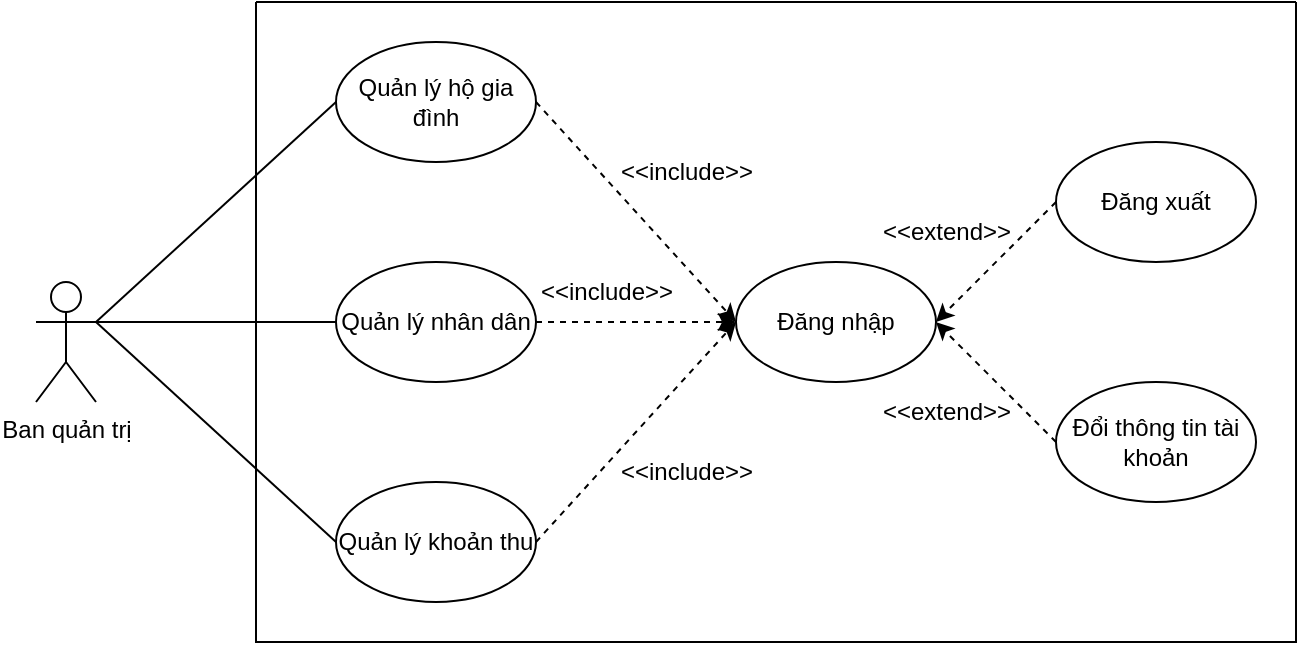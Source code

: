 <mxfile version="22.1.3" type="device" pages="4">
  <diagram id="TBMy6FWpFZS-7fX-PKBn" name="usecase tổng quan">
    <mxGraphModel dx="412" dy="217" grid="1" gridSize="10" guides="1" tooltips="1" connect="1" arrows="1" fold="1" page="1" pageScale="1" pageWidth="827" pageHeight="1169" math="0" shadow="0">
      <root>
        <mxCell id="0" />
        <mxCell id="1" parent="0" />
        <mxCell id="UnBhVVg6rsIXLWclmsBT-1" value="Ban quản trị" style="shape=umlActor;verticalLabelPosition=bottom;verticalAlign=top;html=1;outlineConnect=0;" parent="1" vertex="1">
          <mxGeometry x="370" y="660" width="30" height="60" as="geometry" />
        </mxCell>
        <mxCell id="UnBhVVg6rsIXLWclmsBT-7" value="Quản lý nhân dân" style="ellipse;whiteSpace=wrap;html=1;" parent="1" vertex="1">
          <mxGeometry x="520" y="650" width="100" height="60" as="geometry" />
        </mxCell>
        <mxCell id="UnBhVVg6rsIXLWclmsBT-8" value="Quản lý khoản thu" style="ellipse;whiteSpace=wrap;html=1;" parent="1" vertex="1">
          <mxGeometry x="520" y="760" width="100" height="60" as="geometry" />
        </mxCell>
        <mxCell id="UnBhVVg6rsIXLWclmsBT-9" value="Quản lý hộ gia đình" style="ellipse;whiteSpace=wrap;html=1;" parent="1" vertex="1">
          <mxGeometry x="520" y="540" width="100" height="60" as="geometry" />
        </mxCell>
        <mxCell id="UnBhVVg6rsIXLWclmsBT-10" value="" style="endArrow=none;html=1;rounded=0;entryX=0;entryY=0.5;entryDx=0;entryDy=0;exitX=1;exitY=0.333;exitDx=0;exitDy=0;exitPerimeter=0;" parent="1" source="UnBhVVg6rsIXLWclmsBT-1" target="UnBhVVg6rsIXLWclmsBT-8" edge="1">
          <mxGeometry width="50" height="50" relative="1" as="geometry">
            <mxPoint x="180" y="690" as="sourcePoint" />
            <mxPoint x="230" y="640" as="targetPoint" />
          </mxGeometry>
        </mxCell>
        <mxCell id="UnBhVVg6rsIXLWclmsBT-11" value="" style="endArrow=none;html=1;rounded=0;entryX=0;entryY=0.5;entryDx=0;entryDy=0;exitX=1;exitY=0.333;exitDx=0;exitDy=0;exitPerimeter=0;" parent="1" source="UnBhVVg6rsIXLWclmsBT-1" target="UnBhVVg6rsIXLWclmsBT-7" edge="1">
          <mxGeometry width="50" height="50" relative="1" as="geometry">
            <mxPoint x="110" y="530" as="sourcePoint" />
            <mxPoint x="560" y="710.0" as="targetPoint" />
          </mxGeometry>
        </mxCell>
        <mxCell id="UnBhVVg6rsIXLWclmsBT-12" value="" style="endArrow=none;html=1;rounded=0;entryX=0;entryY=0.5;entryDx=0;entryDy=0;exitX=1;exitY=0.333;exitDx=0;exitDy=0;exitPerimeter=0;" parent="1" source="UnBhVVg6rsIXLWclmsBT-1" target="UnBhVVg6rsIXLWclmsBT-9" edge="1">
          <mxGeometry width="50" height="50" relative="1" as="geometry">
            <mxPoint x="70" y="560" as="sourcePoint" />
            <mxPoint x="570" y="720.0" as="targetPoint" />
          </mxGeometry>
        </mxCell>
        <mxCell id="UnBhVVg6rsIXLWclmsBT-26" value="Đăng nhập" style="ellipse;whiteSpace=wrap;html=1;" parent="1" vertex="1">
          <mxGeometry x="720" y="650" width="100" height="60" as="geometry" />
        </mxCell>
        <mxCell id="UnBhVVg6rsIXLWclmsBT-31" value="" style="endArrow=classic;html=1;rounded=0;exitX=1;exitY=0.5;exitDx=0;exitDy=0;dashed=1;entryX=0;entryY=0.5;entryDx=0;entryDy=0;" parent="1" source="UnBhVVg6rsIXLWclmsBT-9" target="UnBhVVg6rsIXLWclmsBT-26" edge="1">
          <mxGeometry width="50" height="50" relative="1" as="geometry">
            <mxPoint x="650" y="390" as="sourcePoint" />
            <mxPoint x="880" y="550" as="targetPoint" />
          </mxGeometry>
        </mxCell>
        <mxCell id="UnBhVVg6rsIXLWclmsBT-32" value="" style="endArrow=classic;html=1;rounded=0;exitX=1;exitY=0.5;exitDx=0;exitDy=0;entryX=0;entryY=0.5;entryDx=0;entryDy=0;dashed=1;" parent="1" source="UnBhVVg6rsIXLWclmsBT-7" target="UnBhVVg6rsIXLWclmsBT-26" edge="1">
          <mxGeometry width="50" height="50" relative="1" as="geometry">
            <mxPoint x="660" y="400" as="sourcePoint" />
            <mxPoint x="920" y="590.0" as="targetPoint" />
          </mxGeometry>
        </mxCell>
        <mxCell id="UnBhVVg6rsIXLWclmsBT-33" value="" style="endArrow=classic;html=1;rounded=0;exitX=1;exitY=0.5;exitDx=0;exitDy=0;entryX=0;entryY=0.5;entryDx=0;entryDy=0;dashed=1;" parent="1" source="UnBhVVg6rsIXLWclmsBT-8" target="UnBhVVg6rsIXLWclmsBT-26" edge="1">
          <mxGeometry width="50" height="50" relative="1" as="geometry">
            <mxPoint x="670" y="410" as="sourcePoint" />
            <mxPoint x="930" y="600.0" as="targetPoint" />
          </mxGeometry>
        </mxCell>
        <mxCell id="UnBhVVg6rsIXLWclmsBT-36" value="&amp;lt;&amp;lt;include&amp;gt;&amp;gt;" style="text;html=1;align=center;verticalAlign=middle;resizable=0;points=[];autosize=1;strokeColor=none;fillColor=none;" parent="1" vertex="1">
          <mxGeometry x="650" y="590" width="90" height="30" as="geometry" />
        </mxCell>
        <mxCell id="UnBhVVg6rsIXLWclmsBT-37" value="&amp;lt;&amp;lt;include&amp;gt;&amp;gt;" style="text;html=1;align=center;verticalAlign=middle;resizable=0;points=[];autosize=1;strokeColor=none;fillColor=none;" parent="1" vertex="1">
          <mxGeometry x="610" y="650" width="90" height="30" as="geometry" />
        </mxCell>
        <mxCell id="UnBhVVg6rsIXLWclmsBT-38" value="&amp;lt;&amp;lt;include&amp;gt;&amp;gt;" style="text;html=1;align=center;verticalAlign=middle;resizable=0;points=[];autosize=1;strokeColor=none;fillColor=none;" parent="1" vertex="1">
          <mxGeometry x="650" y="740" width="90" height="30" as="geometry" />
        </mxCell>
        <mxCell id="UnBhVVg6rsIXLWclmsBT-39" value="&amp;lt;&amp;lt;extend&amp;gt;&amp;gt;" style="text;html=1;align=center;verticalAlign=middle;resizable=0;points=[];autosize=1;strokeColor=none;fillColor=none;" parent="1" vertex="1">
          <mxGeometry x="780" y="620" width="90" height="30" as="geometry" />
        </mxCell>
        <mxCell id="UnBhVVg6rsIXLWclmsBT-40" value="Đăng xuất" style="ellipse;whiteSpace=wrap;html=1;" parent="1" vertex="1">
          <mxGeometry x="880" y="590" width="100" height="60" as="geometry" />
        </mxCell>
        <mxCell id="UnBhVVg6rsIXLWclmsBT-41" value="Đổi thông tin tài khoản" style="ellipse;whiteSpace=wrap;html=1;" parent="1" vertex="1">
          <mxGeometry x="880" y="710" width="100" height="60" as="geometry" />
        </mxCell>
        <mxCell id="UnBhVVg6rsIXLWclmsBT-42" value="" style="endArrow=classic;html=1;rounded=0;exitX=0;exitY=0.5;exitDx=0;exitDy=0;entryX=1;entryY=0.5;entryDx=0;entryDy=0;dashed=1;" parent="1" source="UnBhVVg6rsIXLWclmsBT-40" target="UnBhVVg6rsIXLWclmsBT-26" edge="1">
          <mxGeometry width="50" height="50" relative="1" as="geometry">
            <mxPoint x="1050" y="760" as="sourcePoint" />
            <mxPoint x="1310.0" y="570.0" as="targetPoint" />
          </mxGeometry>
        </mxCell>
        <mxCell id="UnBhVVg6rsIXLWclmsBT-43" value="" style="endArrow=classic;html=1;rounded=0;exitX=0;exitY=0.5;exitDx=0;exitDy=0;entryX=1;entryY=0.5;entryDx=0;entryDy=0;dashed=1;" parent="1" source="UnBhVVg6rsIXLWclmsBT-41" target="UnBhVVg6rsIXLWclmsBT-26" edge="1">
          <mxGeometry width="50" height="50" relative="1" as="geometry">
            <mxPoint x="1090.0" y="510.0" as="sourcePoint" />
            <mxPoint x="990.0" y="560.0" as="targetPoint" />
          </mxGeometry>
        </mxCell>
        <mxCell id="UnBhVVg6rsIXLWclmsBT-44" value="&amp;lt;&amp;lt;extend&amp;gt;&amp;gt;" style="text;html=1;align=center;verticalAlign=middle;resizable=0;points=[];autosize=1;strokeColor=none;fillColor=none;" parent="1" vertex="1">
          <mxGeometry x="780" y="710" width="90" height="30" as="geometry" />
        </mxCell>
        <mxCell id="IO_GjYtIEGL_Ju8D6gGt-2" value="" style="swimlane;startSize=0;" parent="1" vertex="1">
          <mxGeometry x="480" y="520" width="520" height="320" as="geometry">
            <mxRectangle x="480" y="520" width="50" height="40" as="alternateBounds" />
          </mxGeometry>
        </mxCell>
      </root>
    </mxGraphModel>
  </diagram>
  <diagram id="l-TrtEWzk_qbKp-tRaOl" name="phân rã usecase quản lý hộ khẩu">
    <mxGraphModel dx="1050" dy="553" grid="1" gridSize="10" guides="1" tooltips="1" connect="1" arrows="1" fold="1" page="1" pageScale="1" pageWidth="827" pageHeight="1169" math="0" shadow="0">
      <root>
        <mxCell id="0" />
        <mxCell id="1" parent="0" />
        <mxCell id="eX_ztlmxAgUIsGWOcUpo-1" value="Ban quản trị" style="shape=umlActor;verticalLabelPosition=bottom;verticalAlign=top;html=1;outlineConnect=0;" parent="1" vertex="1">
          <mxGeometry x="170" y="540" width="30" height="60" as="geometry" />
        </mxCell>
        <mxCell id="eX_ztlmxAgUIsGWOcUpo-2" value="" style="rounded=0;whiteSpace=wrap;html=1;fontSize=16;overflow=visible;" parent="1" vertex="1">
          <mxGeometry x="240" y="200" width="840" height="720" as="geometry" />
        </mxCell>
        <mxCell id="eX_ztlmxAgUIsGWOcUpo-4" value="Thêm hộ khẩu" style="ellipse;whiteSpace=wrap;html=1;" parent="1" vertex="1">
          <mxGeometry x="434" y="400" width="96" height="50" as="geometry" />
        </mxCell>
        <mxCell id="eX_ztlmxAgUIsGWOcUpo-5" value="Sửa hộ khẩu" style="ellipse;whiteSpace=wrap;html=1;" parent="1" vertex="1">
          <mxGeometry x="880" y="210" width="96" height="50" as="geometry" />
        </mxCell>
        <mxCell id="eX_ztlmxAgUIsGWOcUpo-6" value="Xem danh sách hộ khẩu" style="ellipse;whiteSpace=wrap;html=1;" parent="1" vertex="1">
          <mxGeometry x="414" y="210" width="96" height="50" as="geometry" />
        </mxCell>
        <mxCell id="eX_ztlmxAgUIsGWOcUpo-7" value="Xóa hộ khẩu" style="ellipse;whiteSpace=wrap;html=1;" parent="1" vertex="1">
          <mxGeometry x="950" y="360" width="96" height="50" as="geometry" />
        </mxCell>
        <mxCell id="eX_ztlmxAgUIsGWOcUpo-8" value="Xem chi tiết hộ khẩu" style="ellipse;whiteSpace=wrap;html=1;" parent="1" vertex="1">
          <mxGeometry x="650" y="210" width="96" height="50" as="geometry" />
        </mxCell>
        <mxCell id="eX_ztlmxAgUIsGWOcUpo-9" value="" style="endArrow=classic;html=1;rounded=0;dashed=1;entryX=1;entryY=0.5;entryDx=0;entryDy=0;exitX=0;exitY=0.5;exitDx=0;exitDy=0;" parent="1" source="eX_ztlmxAgUIsGWOcUpo-8" target="eX_ztlmxAgUIsGWOcUpo-6" edge="1">
          <mxGeometry width="50" height="50" relative="1" as="geometry">
            <mxPoint x="650" y="235" as="sourcePoint" />
            <mxPoint x="590" y="390" as="targetPoint" />
          </mxGeometry>
        </mxCell>
        <mxCell id="eX_ztlmxAgUIsGWOcUpo-10" value="" style="endArrow=none;html=1;rounded=0;exitX=1;exitY=0.333;exitDx=0;exitDy=0;exitPerimeter=0;entryX=0;entryY=0.5;entryDx=0;entryDy=0;" parent="1" source="eX_ztlmxAgUIsGWOcUpo-1" target="eX_ztlmxAgUIsGWOcUpo-6" edge="1">
          <mxGeometry width="50" height="50" relative="1" as="geometry">
            <mxPoint x="330" y="360" as="sourcePoint" />
            <mxPoint x="380" y="310" as="targetPoint" />
          </mxGeometry>
        </mxCell>
        <mxCell id="eX_ztlmxAgUIsGWOcUpo-14" value="" style="endArrow=classic;html=1;rounded=0;dashed=1;entryX=1;entryY=0.5;entryDx=0;entryDy=0;exitX=0;exitY=0.5;exitDx=0;exitDy=0;" parent="1" source="eX_ztlmxAgUIsGWOcUpo-7" target="eX_ztlmxAgUIsGWOcUpo-8" edge="1">
          <mxGeometry width="50" height="50" relative="1" as="geometry">
            <mxPoint x="660" y="245" as="sourcePoint" />
            <mxPoint x="520" y="245" as="targetPoint" />
          </mxGeometry>
        </mxCell>
        <mxCell id="eX_ztlmxAgUIsGWOcUpo-15" value="" style="endArrow=classic;html=1;rounded=0;dashed=1;entryX=1;entryY=0.5;entryDx=0;entryDy=0;exitX=0;exitY=0.5;exitDx=0;exitDy=0;" parent="1" source="eX_ztlmxAgUIsGWOcUpo-5" target="eX_ztlmxAgUIsGWOcUpo-8" edge="1">
          <mxGeometry width="50" height="50" relative="1" as="geometry">
            <mxPoint x="890" y="305" as="sourcePoint" />
            <mxPoint x="756" y="245" as="targetPoint" />
          </mxGeometry>
        </mxCell>
        <mxCell id="eX_ztlmxAgUIsGWOcUpo-17" value="Tìm kiếm hộ khẩu" style="ellipse;whiteSpace=wrap;html=1;" parent="1" vertex="1">
          <mxGeometry x="650" y="320" width="96" height="50" as="geometry" />
        </mxCell>
        <mxCell id="eX_ztlmxAgUIsGWOcUpo-18" value="" style="endArrow=classic;html=1;rounded=0;dashed=1;entryX=1;entryY=0.5;entryDx=0;entryDy=0;exitX=0;exitY=0.5;exitDx=0;exitDy=0;" parent="1" source="eX_ztlmxAgUIsGWOcUpo-17" target="eX_ztlmxAgUIsGWOcUpo-6" edge="1">
          <mxGeometry width="50" height="50" relative="1" as="geometry">
            <mxPoint x="660" y="245" as="sourcePoint" />
            <mxPoint x="520" y="245" as="targetPoint" />
          </mxGeometry>
        </mxCell>
        <mxCell id="m7KaeLfOJukRQMaCc42w-1" value="" style="endArrow=classic;html=1;rounded=0;dashed=1;entryX=0.5;entryY=1;entryDx=0;entryDy=0;exitX=0.462;exitY=0.007;exitDx=0;exitDy=0;exitPerimeter=0;" parent="1" source="eX_ztlmxAgUIsGWOcUpo-4" target="eX_ztlmxAgUIsGWOcUpo-6" edge="1">
          <mxGeometry width="50" height="50" relative="1" as="geometry">
            <mxPoint x="660" y="355" as="sourcePoint" />
            <mxPoint x="520" y="245" as="targetPoint" />
          </mxGeometry>
        </mxCell>
        <mxCell id="m7KaeLfOJukRQMaCc42w-3" value="&amp;lt;&amp;lt;extend&amp;gt;&amp;gt;" style="text;html=1;strokeColor=none;fillColor=none;align=center;verticalAlign=middle;whiteSpace=wrap;rounded=0;" parent="1" vertex="1">
          <mxGeometry x="480" y="335" width="60" height="30" as="geometry" />
        </mxCell>
        <mxCell id="m7KaeLfOJukRQMaCc42w-4" value="&amp;lt;&amp;lt;extend&amp;gt;&amp;gt;" style="text;html=1;strokeColor=none;fillColor=none;align=center;verticalAlign=middle;whiteSpace=wrap;rounded=0;" parent="1" vertex="1">
          <mxGeometry x="520" y="280" width="60" height="30" as="geometry" />
        </mxCell>
        <mxCell id="m7KaeLfOJukRQMaCc42w-5" value="&amp;lt;&amp;lt;extend&amp;gt;&amp;gt;" style="text;html=1;strokeColor=none;fillColor=none;align=center;verticalAlign=middle;whiteSpace=wrap;rounded=0;" parent="1" vertex="1">
          <mxGeometry x="560" y="210" width="60" height="30" as="geometry" />
        </mxCell>
        <mxCell id="m7KaeLfOJukRQMaCc42w-6" value="&amp;lt;&amp;lt;extend&amp;gt;&amp;gt;" style="text;html=1;strokeColor=none;fillColor=none;align=center;verticalAlign=middle;whiteSpace=wrap;rounded=0;" parent="1" vertex="1">
          <mxGeometry x="790" y="210" width="60" height="30" as="geometry" />
        </mxCell>
        <mxCell id="m7KaeLfOJukRQMaCc42w-7" value="&amp;lt;&amp;lt;extend&amp;gt;&amp;gt;" style="text;html=1;strokeColor=none;fillColor=none;align=center;verticalAlign=middle;whiteSpace=wrap;rounded=0;" parent="1" vertex="1">
          <mxGeometry x="758" y="280" width="60" height="30" as="geometry" />
        </mxCell>
        <mxCell id="k-hdY1M_WntcEfpX0p0L-1" value="Thêm nhân khẩu" style="ellipse;whiteSpace=wrap;html=1;" parent="1" vertex="1">
          <mxGeometry x="662" y="510" width="96" height="50" as="geometry" />
        </mxCell>
        <mxCell id="k-hdY1M_WntcEfpX0p0L-2" value="Sửa nhân khẩu" style="ellipse;whiteSpace=wrap;html=1;" parent="1" vertex="1">
          <mxGeometry x="840" y="480" width="96" height="50" as="geometry" />
        </mxCell>
        <mxCell id="k-hdY1M_WntcEfpX0p0L-5" value="" style="endArrow=classic;html=1;rounded=0;dashed=1;entryX=1;entryY=0.5;entryDx=0;entryDy=0;exitX=0.013;exitY=0.66;exitDx=0;exitDy=0;exitPerimeter=0;" parent="1" source="k-hdY1M_WntcEfpX0p0L-2" target="eX_ztlmxAgUIsGWOcUpo-4" edge="1">
          <mxGeometry width="50" height="50" relative="1" as="geometry">
            <mxPoint x="472" y="420" as="sourcePoint" />
            <mxPoint x="472" y="270" as="targetPoint" />
          </mxGeometry>
        </mxCell>
        <mxCell id="k-hdY1M_WntcEfpX0p0L-6" value="&amp;lt;&amp;lt;extend&amp;gt;&amp;gt;" style="text;html=1;strokeColor=none;fillColor=none;align=center;verticalAlign=middle;whiteSpace=wrap;rounded=0;" parent="1" vertex="1">
          <mxGeometry x="668" y="440" width="60" height="30" as="geometry" />
        </mxCell>
        <mxCell id="k-hdY1M_WntcEfpX0p0L-7" value="&amp;lt;&amp;lt;extend&amp;gt;&amp;gt;" style="text;html=1;strokeColor=none;fillColor=none;align=center;verticalAlign=middle;whiteSpace=wrap;rounded=0;" parent="1" vertex="1">
          <mxGeometry x="767" y="380" width="60" height="30" as="geometry" />
        </mxCell>
        <mxCell id="k-hdY1M_WntcEfpX0p0L-8" value="" style="endArrow=classic;html=1;rounded=0;dashed=1;entryX=0.5;entryY=1;entryDx=0;entryDy=0;exitX=1;exitY=0;exitDx=0;exitDy=0;" parent="1" source="k-hdY1M_WntcEfpX0p0L-1" target="eX_ztlmxAgUIsGWOcUpo-5" edge="1">
          <mxGeometry width="50" height="50" relative="1" as="geometry">
            <mxPoint x="472" y="420" as="sourcePoint" />
            <mxPoint x="472" y="270" as="targetPoint" />
          </mxGeometry>
        </mxCell>
        <mxCell id="k-hdY1M_WntcEfpX0p0L-9" value="" style="endArrow=classic;html=1;rounded=0;dashed=1;entryX=0.5;entryY=1;entryDx=0;entryDy=0;exitX=0.5;exitY=0;exitDx=0;exitDy=0;" parent="1" source="k-hdY1M_WntcEfpX0p0L-2" target="eX_ztlmxAgUIsGWOcUpo-5" edge="1">
          <mxGeometry width="50" height="50" relative="1" as="geometry">
            <mxPoint x="753.941" y="527.322" as="sourcePoint" />
            <mxPoint x="928.784" y="270.2" as="targetPoint" />
          </mxGeometry>
        </mxCell>
        <mxCell id="k-hdY1M_WntcEfpX0p0L-10" value="&amp;lt;&amp;lt;extend&amp;gt;&amp;gt;" style="text;html=1;strokeColor=none;fillColor=none;align=center;verticalAlign=middle;whiteSpace=wrap;rounded=0;" parent="1" vertex="1">
          <mxGeometry x="910" y="400" width="60" height="30" as="geometry" />
        </mxCell>
        <mxCell id="PMxEDKSB-EtnNEn5RbwR-1" value="" style="endArrow=classic;html=1;rounded=0;dashed=1;entryX=1;entryY=0.5;entryDx=0;entryDy=0;exitX=0;exitY=0.5;exitDx=0;exitDy=0;" parent="1" source="k-hdY1M_WntcEfpX0p0L-1" target="eX_ztlmxAgUIsGWOcUpo-4" edge="1">
          <mxGeometry width="50" height="50" relative="1" as="geometry">
            <mxPoint x="851.248" y="523" as="sourcePoint" />
            <mxPoint x="520" y="445" as="targetPoint" />
          </mxGeometry>
        </mxCell>
        <mxCell id="PMxEDKSB-EtnNEn5RbwR-2" value="&amp;lt;&amp;lt;extend&amp;gt;&amp;gt;" style="text;html=1;strokeColor=none;fillColor=none;align=center;verticalAlign=middle;whiteSpace=wrap;rounded=0;" parent="1" vertex="1">
          <mxGeometry x="540" y="480" width="60" height="30" as="geometry" />
        </mxCell>
        <mxCell id="4aX5p_1dArl5UWP8oQ-z-1" value="Xem chi tiết khoản thu theo hộ&amp;nbsp;" style="ellipse;whiteSpace=wrap;html=1;" parent="1" vertex="1">
          <mxGeometry x="270" y="535" width="180" height="50" as="geometry" />
        </mxCell>
        <mxCell id="4aX5p_1dArl5UWP8oQ-z-2" value="" style="endArrow=classic;html=1;rounded=0;dashed=1;exitX=0.537;exitY=0.009;exitDx=0;exitDy=0;exitPerimeter=0;entryX=0.415;entryY=0.992;entryDx=0;entryDy=0;entryPerimeter=0;" parent="1" source="4aX5p_1dArl5UWP8oQ-z-1" target="eX_ztlmxAgUIsGWOcUpo-6" edge="1">
          <mxGeometry width="50" height="50" relative="1" as="geometry">
            <mxPoint x="358.64" y="550.0" as="sourcePoint" />
            <mxPoint x="453.899" y="260.391" as="targetPoint" />
            <Array as="points" />
          </mxGeometry>
        </mxCell>
        <mxCell id="4aX5p_1dArl5UWP8oQ-z-3" value="&amp;lt;&amp;lt;extend&amp;gt;&amp;gt;" style="text;html=1;strokeColor=none;fillColor=none;align=center;verticalAlign=middle;whiteSpace=wrap;rounded=0;" parent="1" vertex="1">
          <mxGeometry x="350" y="360" width="60" height="30" as="geometry" />
        </mxCell>
        <mxCell id="fLfwEumDti7uSp6Ja75v-1" value="" style="endArrow=classic;html=1;rounded=0;dashed=1;entryX=1;entryY=0.5;entryDx=0;entryDy=0;exitX=0;exitY=0.5;exitDx=0;exitDy=0;" parent="1" source="fLfwEumDti7uSp6Ja75v-3" target="4aX5p_1dArl5UWP8oQ-z-1" edge="1">
          <mxGeometry width="50" height="50" relative="1" as="geometry">
            <mxPoint x="538" y="680" as="sourcePoint" />
            <mxPoint x="521" y="540" as="targetPoint" />
          </mxGeometry>
        </mxCell>
        <mxCell id="fLfwEumDti7uSp6Ja75v-2" value="&amp;lt;&amp;lt;extend&amp;gt;&amp;gt;" style="text;html=1;strokeColor=none;fillColor=none;align=center;verticalAlign=middle;whiteSpace=wrap;rounded=0;" parent="1" vertex="1">
          <mxGeometry x="460" y="535" width="60" height="30" as="geometry" />
        </mxCell>
        <mxCell id="fLfwEumDti7uSp6Ja75v-3" value="Thanh toán" style="ellipse;whiteSpace=wrap;html=1;" parent="1" vertex="1">
          <mxGeometry x="530" y="535" width="68" height="50" as="geometry" />
        </mxCell>
        <mxCell id="AV1SaOAENrWlhHiSfHbH-2" value="" style="endArrow=none;html=1;rounded=0;exitX=1;exitY=0.333;exitDx=0;exitDy=0;exitPerimeter=0;entryX=0;entryY=0.5;entryDx=0;entryDy=0;" parent="1" source="eX_ztlmxAgUIsGWOcUpo-1" target="eX_ztlmxAgUIsGWOcUpo-4" edge="1">
          <mxGeometry width="50" height="50" relative="1" as="geometry">
            <mxPoint x="120" y="380" as="sourcePoint" />
            <mxPoint x="694" y="255" as="targetPoint" />
          </mxGeometry>
        </mxCell>
        <mxCell id="MBdbBOVu_Zj1qufvZWvU-147" value="Thêm căn hộ&amp;nbsp;" style="ellipse;whiteSpace=wrap;html=1;" parent="1" vertex="1">
          <mxGeometry x="434" y="840" width="96" height="50" as="geometry" />
        </mxCell>
        <mxCell id="MBdbBOVu_Zj1qufvZWvU-148" value="Sửa căn hộ" style="ellipse;whiteSpace=wrap;html=1;" parent="1" vertex="1">
          <mxGeometry x="920" y="650" width="96" height="50" as="geometry" />
        </mxCell>
        <mxCell id="MBdbBOVu_Zj1qufvZWvU-149" value="Xem danh sách căn hộ" style="ellipse;whiteSpace=wrap;html=1;" parent="1" vertex="1">
          <mxGeometry x="414" y="650" width="96" height="50" as="geometry" />
        </mxCell>
        <mxCell id="MBdbBOVu_Zj1qufvZWvU-150" value="Xóa căn hộ" style="ellipse;whiteSpace=wrap;html=1;" parent="1" vertex="1">
          <mxGeometry x="950" y="800" width="96" height="50" as="geometry" />
        </mxCell>
        <mxCell id="MBdbBOVu_Zj1qufvZWvU-151" value="Xem chi tiết căn hộ" style="ellipse;whiteSpace=wrap;html=1;" parent="1" vertex="1">
          <mxGeometry x="650" y="650" width="96" height="50" as="geometry" />
        </mxCell>
        <mxCell id="MBdbBOVu_Zj1qufvZWvU-152" value="" style="endArrow=classic;html=1;rounded=0;dashed=1;entryX=1;entryY=0.5;entryDx=0;entryDy=0;exitX=0;exitY=0.5;exitDx=0;exitDy=0;" parent="1" source="MBdbBOVu_Zj1qufvZWvU-151" target="MBdbBOVu_Zj1qufvZWvU-149" edge="1">
          <mxGeometry width="50" height="50" relative="1" as="geometry">
            <mxPoint x="890" y="735" as="sourcePoint" />
            <mxPoint x="830" y="890" as="targetPoint" />
          </mxGeometry>
        </mxCell>
        <mxCell id="MBdbBOVu_Zj1qufvZWvU-153" value="" style="endArrow=none;html=1;rounded=0;exitX=1;exitY=0.333;exitDx=0;exitDy=0;exitPerimeter=0;entryX=0;entryY=0.5;entryDx=0;entryDy=0;" parent="1" source="eX_ztlmxAgUIsGWOcUpo-1" target="MBdbBOVu_Zj1qufvZWvU-149" edge="1">
          <mxGeometry width="50" height="50" relative="1" as="geometry">
            <mxPoint x="150" y="810.0" as="sourcePoint" />
            <mxPoint x="620" y="810" as="targetPoint" />
          </mxGeometry>
        </mxCell>
        <mxCell id="MBdbBOVu_Zj1qufvZWvU-154" value="" style="endArrow=classic;html=1;rounded=0;dashed=1;entryX=1;entryY=0.5;entryDx=0;entryDy=0;exitX=0;exitY=0.5;exitDx=0;exitDy=0;" parent="1" source="MBdbBOVu_Zj1qufvZWvU-150" target="MBdbBOVu_Zj1qufvZWvU-151" edge="1">
          <mxGeometry width="50" height="50" relative="1" as="geometry">
            <mxPoint x="900" y="745" as="sourcePoint" />
            <mxPoint x="760" y="745" as="targetPoint" />
          </mxGeometry>
        </mxCell>
        <mxCell id="MBdbBOVu_Zj1qufvZWvU-155" value="" style="endArrow=classic;html=1;rounded=0;dashed=1;entryX=1;entryY=0.5;entryDx=0;entryDy=0;exitX=0;exitY=0.5;exitDx=0;exitDy=0;" parent="1" source="MBdbBOVu_Zj1qufvZWvU-148" target="MBdbBOVu_Zj1qufvZWvU-151" edge="1">
          <mxGeometry width="50" height="50" relative="1" as="geometry">
            <mxPoint x="1130" y="805" as="sourcePoint" />
            <mxPoint x="996" y="745" as="targetPoint" />
          </mxGeometry>
        </mxCell>
        <mxCell id="MBdbBOVu_Zj1qufvZWvU-156" value="Tìm kiếm căn hộ&amp;nbsp;" style="ellipse;whiteSpace=wrap;html=1;" parent="1" vertex="1">
          <mxGeometry x="650" y="760" width="96" height="50" as="geometry" />
        </mxCell>
        <mxCell id="MBdbBOVu_Zj1qufvZWvU-157" value="" style="endArrow=classic;html=1;rounded=0;dashed=1;entryX=1;entryY=0.5;entryDx=0;entryDy=0;exitX=0;exitY=0.5;exitDx=0;exitDy=0;" parent="1" source="MBdbBOVu_Zj1qufvZWvU-156" target="MBdbBOVu_Zj1qufvZWvU-149" edge="1">
          <mxGeometry width="50" height="50" relative="1" as="geometry">
            <mxPoint x="900" y="745" as="sourcePoint" />
            <mxPoint x="760" y="745" as="targetPoint" />
          </mxGeometry>
        </mxCell>
        <mxCell id="MBdbBOVu_Zj1qufvZWvU-158" value="" style="endArrow=classic;html=1;rounded=0;dashed=1;entryX=0.5;entryY=1;entryDx=0;entryDy=0;exitX=0.462;exitY=0.007;exitDx=0;exitDy=0;exitPerimeter=0;" parent="1" source="MBdbBOVu_Zj1qufvZWvU-147" target="MBdbBOVu_Zj1qufvZWvU-149" edge="1">
          <mxGeometry width="50" height="50" relative="1" as="geometry">
            <mxPoint x="900" y="855" as="sourcePoint" />
            <mxPoint x="760" y="745" as="targetPoint" />
          </mxGeometry>
        </mxCell>
        <mxCell id="MBdbBOVu_Zj1qufvZWvU-159" value="&amp;lt;&amp;lt;extend&amp;gt;&amp;gt;" style="text;html=1;strokeColor=none;fillColor=none;align=center;verticalAlign=middle;whiteSpace=wrap;rounded=0;" parent="1" vertex="1">
          <mxGeometry x="480" y="770" width="60" height="30" as="geometry" />
        </mxCell>
        <mxCell id="MBdbBOVu_Zj1qufvZWvU-160" value="&amp;lt;&amp;lt;extend&amp;gt;&amp;gt;" style="text;html=1;strokeColor=none;fillColor=none;align=center;verticalAlign=middle;whiteSpace=wrap;rounded=0;" parent="1" vertex="1">
          <mxGeometry x="520" y="720" width="60" height="30" as="geometry" />
        </mxCell>
        <mxCell id="MBdbBOVu_Zj1qufvZWvU-161" value="&amp;lt;&amp;lt;extend&amp;gt;&amp;gt;" style="text;html=1;strokeColor=none;fillColor=none;align=center;verticalAlign=middle;whiteSpace=wrap;rounded=0;" parent="1" vertex="1">
          <mxGeometry x="560" y="640" width="60" height="30" as="geometry" />
        </mxCell>
        <mxCell id="MBdbBOVu_Zj1qufvZWvU-162" value="&amp;lt;&amp;lt;extend&amp;gt;&amp;gt;" style="text;html=1;strokeColor=none;fillColor=none;align=center;verticalAlign=middle;whiteSpace=wrap;rounded=0;" parent="1" vertex="1">
          <mxGeometry x="790" y="640" width="60" height="30" as="geometry" />
        </mxCell>
        <mxCell id="MBdbBOVu_Zj1qufvZWvU-163" value="&amp;lt;&amp;lt;extend&amp;gt;&amp;gt;" style="text;html=1;strokeColor=none;fillColor=none;align=center;verticalAlign=middle;whiteSpace=wrap;rounded=0;" parent="1" vertex="1">
          <mxGeometry x="758" y="720" width="60" height="30" as="geometry" />
        </mxCell>
        <mxCell id="MBdbBOVu_Zj1qufvZWvU-180" value="" style="endArrow=none;html=1;rounded=0;exitX=1;exitY=0.333;exitDx=0;exitDy=0;exitPerimeter=0;entryX=0;entryY=0.5;entryDx=0;entryDy=0;" parent="1" source="eX_ztlmxAgUIsGWOcUpo-1" target="MBdbBOVu_Zj1qufvZWvU-147" edge="1">
          <mxGeometry width="50" height="50" relative="1" as="geometry">
            <mxPoint x="150" y="810.0" as="sourcePoint" />
            <mxPoint x="934" y="755" as="targetPoint" />
          </mxGeometry>
        </mxCell>
      </root>
    </mxGraphModel>
  </diagram>
  <diagram name="phân rã usecase quản lý nhân khẩu" id="PzyzCuoT7zNrPR66oWUX">
    <mxGraphModel dx="1167" dy="614" grid="1" gridSize="10" guides="1" tooltips="1" connect="1" arrows="1" fold="1" page="1" pageScale="1" pageWidth="827" pageHeight="1169" math="0" shadow="0">
      <root>
        <mxCell id="cLawBpY8O5ZLaSVPnwLt-0" />
        <mxCell id="cLawBpY8O5ZLaSVPnwLt-1" parent="cLawBpY8O5ZLaSVPnwLt-0" />
        <mxCell id="cLawBpY8O5ZLaSVPnwLt-2" value="Ban quản trị" style="shape=umlActor;verticalLabelPosition=bottom;verticalAlign=top;html=1;outlineConnect=0;" parent="cLawBpY8O5ZLaSVPnwLt-1" vertex="1">
          <mxGeometry x="250" y="500" width="30" height="60" as="geometry" />
        </mxCell>
        <mxCell id="cLawBpY8O5ZLaSVPnwLt-3" value="" style="rounded=0;whiteSpace=wrap;html=1;fontSize=16;" parent="cLawBpY8O5ZLaSVPnwLt-1" vertex="1">
          <mxGeometry x="360" y="200" width="640" height="640" as="geometry" />
        </mxCell>
        <mxCell id="cLawBpY8O5ZLaSVPnwLt-5" value="Thêm nhân khẩu" style="ellipse;whiteSpace=wrap;html=1;" parent="cLawBpY8O5ZLaSVPnwLt-1" vertex="1">
          <mxGeometry x="414" y="320" width="96" height="50" as="geometry" />
        </mxCell>
        <mxCell id="cLawBpY8O5ZLaSVPnwLt-6" value="Sửa nhân khẩu" style="ellipse;whiteSpace=wrap;html=1;" parent="cLawBpY8O5ZLaSVPnwLt-1" vertex="1">
          <mxGeometry x="880" y="210" width="96" height="50" as="geometry" />
        </mxCell>
        <mxCell id="cLawBpY8O5ZLaSVPnwLt-7" value="Xem danh sách &lt;br&gt;nhân khẩu" style="ellipse;whiteSpace=wrap;html=1;" parent="cLawBpY8O5ZLaSVPnwLt-1" vertex="1">
          <mxGeometry x="414" y="210" width="96" height="50" as="geometry" />
        </mxCell>
        <mxCell id="cLawBpY8O5ZLaSVPnwLt-8" value="Xóa nhân khẩu" style="ellipse;whiteSpace=wrap;html=1;" parent="cLawBpY8O5ZLaSVPnwLt-1" vertex="1">
          <mxGeometry x="880" y="320" width="96" height="50" as="geometry" />
        </mxCell>
        <mxCell id="cLawBpY8O5ZLaSVPnwLt-9" value="Xem chi tiết &lt;br&gt;nhân khẩu" style="ellipse;whiteSpace=wrap;html=1;" parent="cLawBpY8O5ZLaSVPnwLt-1" vertex="1">
          <mxGeometry x="650" y="210" width="96" height="50" as="geometry" />
        </mxCell>
        <mxCell id="cLawBpY8O5ZLaSVPnwLt-10" value="" style="endArrow=classic;html=1;rounded=0;dashed=1;entryX=1;entryY=0.5;entryDx=0;entryDy=0;exitX=0;exitY=0.5;exitDx=0;exitDy=0;" parent="cLawBpY8O5ZLaSVPnwLt-1" source="cLawBpY8O5ZLaSVPnwLt-9" target="cLawBpY8O5ZLaSVPnwLt-7" edge="1">
          <mxGeometry width="50" height="50" relative="1" as="geometry">
            <mxPoint x="540" y="440" as="sourcePoint" />
            <mxPoint x="590" y="390" as="targetPoint" />
          </mxGeometry>
        </mxCell>
        <mxCell id="cLawBpY8O5ZLaSVPnwLt-11" value="" style="endArrow=none;html=1;rounded=0;exitX=1;exitY=0.333;exitDx=0;exitDy=0;exitPerimeter=0;entryX=0;entryY=0.5;entryDx=0;entryDy=0;" parent="cLawBpY8O5ZLaSVPnwLt-1" source="cLawBpY8O5ZLaSVPnwLt-2" target="cLawBpY8O5ZLaSVPnwLt-7" edge="1">
          <mxGeometry width="50" height="50" relative="1" as="geometry">
            <mxPoint x="330" y="360" as="sourcePoint" />
            <mxPoint x="380" y="310" as="targetPoint" />
          </mxGeometry>
        </mxCell>
        <mxCell id="cLawBpY8O5ZLaSVPnwLt-12" value="" style="endArrow=none;html=1;rounded=0;exitX=1;exitY=0.333;exitDx=0;exitDy=0;exitPerimeter=0;entryX=0;entryY=0.5;entryDx=0;entryDy=0;" parent="cLawBpY8O5ZLaSVPnwLt-1" source="cLawBpY8O5ZLaSVPnwLt-2" target="cLawBpY8O5ZLaSVPnwLt-5" edge="1">
          <mxGeometry width="50" height="50" relative="1" as="geometry">
            <mxPoint x="170" y="350" as="sourcePoint" />
            <mxPoint x="424" y="245" as="targetPoint" />
          </mxGeometry>
        </mxCell>
        <mxCell id="cLawBpY8O5ZLaSVPnwLt-13" value="" style="endArrow=classic;html=1;rounded=0;dashed=1;entryX=1;entryY=0.5;entryDx=0;entryDy=0;exitX=0;exitY=0.5;exitDx=0;exitDy=0;" parent="cLawBpY8O5ZLaSVPnwLt-1" source="cLawBpY8O5ZLaSVPnwLt-8" target="cLawBpY8O5ZLaSVPnwLt-9" edge="1">
          <mxGeometry width="50" height="50" relative="1" as="geometry">
            <mxPoint x="660" y="245" as="sourcePoint" />
            <mxPoint x="520" y="245" as="targetPoint" />
          </mxGeometry>
        </mxCell>
        <mxCell id="cLawBpY8O5ZLaSVPnwLt-14" value="" style="endArrow=classic;html=1;rounded=0;dashed=1;entryX=1;entryY=0.5;entryDx=0;entryDy=0;exitX=0;exitY=0.5;exitDx=0;exitDy=0;" parent="cLawBpY8O5ZLaSVPnwLt-1" source="cLawBpY8O5ZLaSVPnwLt-6" target="cLawBpY8O5ZLaSVPnwLt-9" edge="1">
          <mxGeometry width="50" height="50" relative="1" as="geometry">
            <mxPoint x="890" y="305" as="sourcePoint" />
            <mxPoint x="756" y="245" as="targetPoint" />
          </mxGeometry>
        </mxCell>
        <mxCell id="cLawBpY8O5ZLaSVPnwLt-15" value="Tìm kiếm &lt;br&gt;nhân khẩu" style="ellipse;whiteSpace=wrap;html=1;" parent="cLawBpY8O5ZLaSVPnwLt-1" vertex="1">
          <mxGeometry x="650" y="320" width="96" height="50" as="geometry" />
        </mxCell>
        <mxCell id="cLawBpY8O5ZLaSVPnwLt-16" value="" style="endArrow=classic;html=1;rounded=0;dashed=1;entryX=1;entryY=0.5;entryDx=0;entryDy=0;exitX=0;exitY=0.5;exitDx=0;exitDy=0;" parent="cLawBpY8O5ZLaSVPnwLt-1" source="cLawBpY8O5ZLaSVPnwLt-15" target="cLawBpY8O5ZLaSVPnwLt-7" edge="1">
          <mxGeometry width="50" height="50" relative="1" as="geometry">
            <mxPoint x="660" y="245" as="sourcePoint" />
            <mxPoint x="520" y="245" as="targetPoint" />
          </mxGeometry>
        </mxCell>
        <mxCell id="K7lzHu0ssfmLDoJE_X8o-0" value="&amp;lt;&amp;lt;extend&amp;gt;&amp;gt;" style="text;html=1;strokeColor=none;fillColor=none;align=center;verticalAlign=middle;whiteSpace=wrap;rounded=0;" parent="cLawBpY8O5ZLaSVPnwLt-1" vertex="1">
          <mxGeometry x="520" y="280" width="60" height="30" as="geometry" />
        </mxCell>
        <mxCell id="K7lzHu0ssfmLDoJE_X8o-1" value="&amp;lt;&amp;lt;extend&amp;gt;&amp;gt;" style="text;html=1;strokeColor=none;fillColor=none;align=center;verticalAlign=middle;whiteSpace=wrap;rounded=0;" parent="cLawBpY8O5ZLaSVPnwLt-1" vertex="1">
          <mxGeometry x="560" y="210" width="60" height="30" as="geometry" />
        </mxCell>
        <mxCell id="K7lzHu0ssfmLDoJE_X8o-2" value="&amp;lt;&amp;lt;extend&amp;gt;&amp;gt;" style="text;html=1;strokeColor=none;fillColor=none;align=center;verticalAlign=middle;whiteSpace=wrap;rounded=0;" parent="cLawBpY8O5ZLaSVPnwLt-1" vertex="1">
          <mxGeometry x="750" y="280" width="60" height="30" as="geometry" />
        </mxCell>
        <mxCell id="K7lzHu0ssfmLDoJE_X8o-3" value="&amp;lt;&amp;lt;extend&amp;gt;&amp;gt;" style="text;html=1;strokeColor=none;fillColor=none;align=center;verticalAlign=middle;whiteSpace=wrap;rounded=0;" parent="cLawBpY8O5ZLaSVPnwLt-1" vertex="1">
          <mxGeometry x="800" y="210" width="60" height="30" as="geometry" />
        </mxCell>
        <mxCell id="GjE28tjasr-u46TOkHDl-1" value="" style="endArrow=classic;html=1;rounded=0;dashed=1;entryX=0.5;entryY=1;entryDx=0;entryDy=0;exitX=0.5;exitY=0;exitDx=0;exitDy=0;" parent="cLawBpY8O5ZLaSVPnwLt-1" source="cLawBpY8O5ZLaSVPnwLt-5" target="cLawBpY8O5ZLaSVPnwLt-7" edge="1">
          <mxGeometry width="50" height="50" relative="1" as="geometry">
            <mxPoint x="660" y="355" as="sourcePoint" />
            <mxPoint x="520" y="245" as="targetPoint" />
          </mxGeometry>
        </mxCell>
        <mxCell id="GjE28tjasr-u46TOkHDl-2" value="&amp;lt;&amp;lt;extend&amp;gt;&amp;gt;" style="text;html=1;strokeColor=none;fillColor=none;align=center;verticalAlign=middle;whiteSpace=wrap;rounded=0;" parent="cLawBpY8O5ZLaSVPnwLt-1" vertex="1">
          <mxGeometry x="400" y="280" width="60" height="30" as="geometry" />
        </mxCell>
        <mxCell id="Rykpo4sGHZJPeZ5X7reN-0" value="Xem danh sách tạm trú" style="ellipse;whiteSpace=wrap;html=1;" parent="cLawBpY8O5ZLaSVPnwLt-1" vertex="1">
          <mxGeometry x="414" y="430" width="96" height="50" as="geometry" />
        </mxCell>
        <mxCell id="sfdl_lxBn4ivEIlTsPsK-0" value="Thêm tạm trú" style="ellipse;whiteSpace=wrap;html=1;" parent="cLawBpY8O5ZLaSVPnwLt-1" vertex="1">
          <mxGeometry x="414" y="540" width="96" height="50" as="geometry" />
        </mxCell>
        <mxCell id="keQqIBuRB32vQDGlKUQN-0" value="&amp;lt;&amp;lt;extend&amp;gt;&amp;gt;" style="text;html=1;strokeColor=none;fillColor=none;align=center;verticalAlign=middle;whiteSpace=wrap;rounded=0;" parent="cLawBpY8O5ZLaSVPnwLt-1" vertex="1">
          <mxGeometry x="400" y="500" width="60" height="30" as="geometry" />
        </mxCell>
        <mxCell id="zE5pJ3MFhWjS8dZ9LWxv-0" value="Xem chi tiết &lt;br&gt;tạm trú" style="ellipse;whiteSpace=wrap;html=1;" parent="cLawBpY8O5ZLaSVPnwLt-1" vertex="1">
          <mxGeometry x="650" y="430" width="96" height="50" as="geometry" />
        </mxCell>
        <mxCell id="T1hEB5IgMbwGvG_iqUHe-0" value="Tìm kiếm &lt;br&gt;tạm trú" style="ellipse;whiteSpace=wrap;html=1;" parent="cLawBpY8O5ZLaSVPnwLt-1" vertex="1">
          <mxGeometry x="650" y="540" width="96" height="50" as="geometry" />
        </mxCell>
        <mxCell id="T1hEB5IgMbwGvG_iqUHe-1" value="" style="endArrow=classic;html=1;rounded=0;dashed=1;entryX=0.5;entryY=1;entryDx=0;entryDy=0;exitX=0.5;exitY=0;exitDx=0;exitDy=0;" parent="cLawBpY8O5ZLaSVPnwLt-1" source="sfdl_lxBn4ivEIlTsPsK-0" target="Rykpo4sGHZJPeZ5X7reN-0" edge="1">
          <mxGeometry width="50" height="50" relative="1" as="geometry">
            <mxPoint x="462" y="540" as="sourcePoint" />
            <mxPoint x="461.5" y="480" as="targetPoint" />
          </mxGeometry>
        </mxCell>
        <mxCell id="T1hEB5IgMbwGvG_iqUHe-2" value="" style="endArrow=classic;html=1;rounded=0;dashed=1;entryX=1;entryY=0.5;entryDx=0;entryDy=0;exitX=0;exitY=0.5;exitDx=0;exitDy=0;" parent="cLawBpY8O5ZLaSVPnwLt-1" source="T1hEB5IgMbwGvG_iqUHe-0" target="Rykpo4sGHZJPeZ5X7reN-0" edge="1">
          <mxGeometry width="50" height="50" relative="1" as="geometry">
            <mxPoint x="650" y="560" as="sourcePoint" />
            <mxPoint x="510" y="450" as="targetPoint" />
          </mxGeometry>
        </mxCell>
        <mxCell id="T1hEB5IgMbwGvG_iqUHe-3" value="" style="endArrow=classic;html=1;rounded=0;dashed=1;exitX=0;exitY=0.5;exitDx=0;exitDy=0;entryX=1;entryY=0.5;entryDx=0;entryDy=0;" parent="cLawBpY8O5ZLaSVPnwLt-1" source="zE5pJ3MFhWjS8dZ9LWxv-0" target="Rykpo4sGHZJPeZ5X7reN-0" edge="1">
          <mxGeometry width="50" height="50" relative="1" as="geometry">
            <mxPoint x="650.0" y="454.95" as="sourcePoint" />
            <mxPoint x="510.0" y="454.95" as="targetPoint" />
          </mxGeometry>
        </mxCell>
        <mxCell id="Y0QuVFi1uU8frkVkGNsd-0" value="Sửa tạm trú" style="ellipse;whiteSpace=wrap;html=1;" parent="cLawBpY8O5ZLaSVPnwLt-1" vertex="1">
          <mxGeometry x="880" y="430" width="96" height="50" as="geometry" />
        </mxCell>
        <mxCell id="Y0QuVFi1uU8frkVkGNsd-2" value="Xóa tạm trú" style="ellipse;whiteSpace=wrap;html=1;" parent="cLawBpY8O5ZLaSVPnwLt-1" vertex="1">
          <mxGeometry x="880" y="540" width="96" height="50" as="geometry" />
        </mxCell>
        <mxCell id="Y0QuVFi1uU8frkVkGNsd-3" value="" style="endArrow=classic;html=1;rounded=0;dashed=1;entryX=1;entryY=0.5;entryDx=0;entryDy=0;exitX=0;exitY=0.5;exitDx=0;exitDy=0;" parent="cLawBpY8O5ZLaSVPnwLt-1" source="Y0QuVFi1uU8frkVkGNsd-0" target="zE5pJ3MFhWjS8dZ9LWxv-0" edge="1">
          <mxGeometry width="50" height="50" relative="1" as="geometry">
            <mxPoint x="860" y="455" as="sourcePoint" />
            <mxPoint x="770" y="455" as="targetPoint" />
          </mxGeometry>
        </mxCell>
        <mxCell id="Y0QuVFi1uU8frkVkGNsd-4" value="" style="endArrow=classic;html=1;rounded=0;dashed=1;entryX=1;entryY=0.5;entryDx=0;entryDy=0;exitX=0;exitY=0.5;exitDx=0;exitDy=0;" parent="cLawBpY8O5ZLaSVPnwLt-1" source="Y0QuVFi1uU8frkVkGNsd-2" target="zE5pJ3MFhWjS8dZ9LWxv-0" edge="1">
          <mxGeometry width="50" height="50" relative="1" as="geometry">
            <mxPoint x="880" y="570" as="sourcePoint" />
            <mxPoint x="746" y="460" as="targetPoint" />
          </mxGeometry>
        </mxCell>
        <mxCell id="Y0QuVFi1uU8frkVkGNsd-5" value="&amp;lt;&amp;lt;extend&amp;gt;&amp;gt;" style="text;html=1;strokeColor=none;fillColor=none;align=center;verticalAlign=middle;whiteSpace=wrap;rounded=0;" parent="cLawBpY8O5ZLaSVPnwLt-1" vertex="1">
          <mxGeometry x="560" y="430" width="60" height="30" as="geometry" />
        </mxCell>
        <mxCell id="Y0QuVFi1uU8frkVkGNsd-6" value="&amp;lt;&amp;lt;extend&amp;gt;&amp;gt;" style="text;html=1;strokeColor=none;fillColor=none;align=center;verticalAlign=middle;whiteSpace=wrap;rounded=0;" parent="cLawBpY8O5ZLaSVPnwLt-1" vertex="1">
          <mxGeometry x="520" y="500" width="60" height="30" as="geometry" />
        </mxCell>
        <mxCell id="Y0QuVFi1uU8frkVkGNsd-7" value="&amp;lt;&amp;lt;extend&amp;gt;&amp;gt;" style="text;html=1;strokeColor=none;fillColor=none;align=center;verticalAlign=middle;whiteSpace=wrap;rounded=0;" parent="cLawBpY8O5ZLaSVPnwLt-1" vertex="1">
          <mxGeometry x="800" y="430" width="60" height="30" as="geometry" />
        </mxCell>
        <mxCell id="Y0QuVFi1uU8frkVkGNsd-8" value="&amp;lt;&amp;lt;extend&amp;gt;&amp;gt;" style="text;html=1;strokeColor=none;fillColor=none;align=center;verticalAlign=middle;whiteSpace=wrap;rounded=0;" parent="cLawBpY8O5ZLaSVPnwLt-1" vertex="1">
          <mxGeometry x="750" y="500" width="60" height="30" as="geometry" />
        </mxCell>
        <mxCell id="Yz0xgOpWsQqh7y6U6BPC-0" value="Xem danh sách tạm vắng" style="ellipse;whiteSpace=wrap;html=1;" parent="cLawBpY8O5ZLaSVPnwLt-1" vertex="1">
          <mxGeometry x="414" y="670" width="96" height="50" as="geometry" />
        </mxCell>
        <mxCell id="Yz0xgOpWsQqh7y6U6BPC-1" value="" style="endArrow=classic;html=1;rounded=0;dashed=1;exitX=0.5;exitY=0;exitDx=0;exitDy=0;entryX=0.5;entryY=1;entryDx=0;entryDy=0;" parent="cLawBpY8O5ZLaSVPnwLt-1" source="Yz0xgOpWsQqh7y6U6BPC-2" target="Yz0xgOpWsQqh7y6U6BPC-0" edge="1">
          <mxGeometry width="50" height="50" relative="1" as="geometry">
            <mxPoint x="462" y="780" as="sourcePoint" />
            <mxPoint x="462" y="730" as="targetPoint" />
          </mxGeometry>
        </mxCell>
        <mxCell id="Yz0xgOpWsQqh7y6U6BPC-2" value="Thêm tạm vắng" style="ellipse;whiteSpace=wrap;html=1;" parent="cLawBpY8O5ZLaSVPnwLt-1" vertex="1">
          <mxGeometry x="414" y="780" width="96" height="50" as="geometry" />
        </mxCell>
        <mxCell id="Yz0xgOpWsQqh7y6U6BPC-3" value="Xem chi tiết &lt;br&gt;tạm vắng" style="ellipse;whiteSpace=wrap;html=1;" parent="cLawBpY8O5ZLaSVPnwLt-1" vertex="1">
          <mxGeometry x="650" y="670" width="96" height="50" as="geometry" />
        </mxCell>
        <mxCell id="Yz0xgOpWsQqh7y6U6BPC-4" value="Tìm kiếm &lt;br&gt;tạm vắng" style="ellipse;whiteSpace=wrap;html=1;" parent="cLawBpY8O5ZLaSVPnwLt-1" vertex="1">
          <mxGeometry x="650" y="780" width="96" height="50" as="geometry" />
        </mxCell>
        <mxCell id="Yz0xgOpWsQqh7y6U6BPC-5" value="" style="endArrow=classic;html=1;rounded=0;dashed=1;exitX=0;exitY=0.5;exitDx=0;exitDy=0;entryX=1;entryY=0.5;entryDx=0;entryDy=0;" parent="cLawBpY8O5ZLaSVPnwLt-1" source="Yz0xgOpWsQqh7y6U6BPC-3" target="Yz0xgOpWsQqh7y6U6BPC-0" edge="1">
          <mxGeometry width="50" height="50" relative="1" as="geometry">
            <mxPoint x="650" y="695" as="sourcePoint" />
            <mxPoint x="510" y="695" as="targetPoint" />
          </mxGeometry>
        </mxCell>
        <mxCell id="Yz0xgOpWsQqh7y6U6BPC-6" value="" style="endArrow=classic;html=1;rounded=0;dashed=1;entryX=1;entryY=0.5;entryDx=0;entryDy=0;exitX=0;exitY=0.5;exitDx=0;exitDy=0;" parent="cLawBpY8O5ZLaSVPnwLt-1" source="T1hEB5IgMbwGvG_iqUHe-0" target="Rykpo4sGHZJPeZ5X7reN-0" edge="1">
          <mxGeometry width="50" height="50" relative="1" as="geometry">
            <mxPoint x="650" y="565" as="sourcePoint" />
            <mxPoint x="510" y="455" as="targetPoint" />
          </mxGeometry>
        </mxCell>
        <mxCell id="Yz0xgOpWsQqh7y6U6BPC-7" value="" style="endArrow=classic;html=1;rounded=0;dashed=1;entryX=1;entryY=0.5;entryDx=0;entryDy=0;exitX=0;exitY=0.5;exitDx=0;exitDy=0;" parent="cLawBpY8O5ZLaSVPnwLt-1" source="Yz0xgOpWsQqh7y6U6BPC-4" target="Yz0xgOpWsQqh7y6U6BPC-0" edge="1">
          <mxGeometry width="50" height="50" relative="1" as="geometry">
            <mxPoint x="650" y="810" as="sourcePoint" />
            <mxPoint x="510" y="700" as="targetPoint" />
          </mxGeometry>
        </mxCell>
        <mxCell id="Yz0xgOpWsQqh7y6U6BPC-8" value="Sửa tạm vắng" style="ellipse;whiteSpace=wrap;html=1;" parent="cLawBpY8O5ZLaSVPnwLt-1" vertex="1">
          <mxGeometry x="880" y="670" width="96" height="50" as="geometry" />
        </mxCell>
        <mxCell id="Yz0xgOpWsQqh7y6U6BPC-9" value="Xóa tạm vắng" style="ellipse;whiteSpace=wrap;html=1;" parent="cLawBpY8O5ZLaSVPnwLt-1" vertex="1">
          <mxGeometry x="880" y="780" width="96" height="50" as="geometry" />
        </mxCell>
        <mxCell id="Yz0xgOpWsQqh7y6U6BPC-10" value="" style="endArrow=classic;html=1;rounded=0;dashed=1;entryX=1;entryY=0.5;entryDx=0;entryDy=0;exitX=0;exitY=0.5;exitDx=0;exitDy=0;" parent="cLawBpY8O5ZLaSVPnwLt-1" source="Yz0xgOpWsQqh7y6U6BPC-8" target="Yz0xgOpWsQqh7y6U6BPC-3" edge="1">
          <mxGeometry width="50" height="50" relative="1" as="geometry">
            <mxPoint x="880" y="695" as="sourcePoint" />
            <mxPoint x="746" y="695" as="targetPoint" />
          </mxGeometry>
        </mxCell>
        <mxCell id="Yz0xgOpWsQqh7y6U6BPC-12" value="" style="endArrow=classic;html=1;rounded=0;dashed=1;entryX=1;entryY=0.5;entryDx=0;entryDy=0;exitX=0;exitY=0.5;exitDx=0;exitDy=0;" parent="cLawBpY8O5ZLaSVPnwLt-1" source="Yz0xgOpWsQqh7y6U6BPC-9" target="Yz0xgOpWsQqh7y6U6BPC-3" edge="1">
          <mxGeometry width="50" height="50" relative="1" as="geometry">
            <mxPoint x="881" y="798" as="sourcePoint" />
            <mxPoint x="746" y="695" as="targetPoint" />
          </mxGeometry>
        </mxCell>
        <mxCell id="Yz0xgOpWsQqh7y6U6BPC-13" value="&amp;lt;&amp;lt;extend&amp;gt;&amp;gt;" style="text;html=1;strokeColor=none;fillColor=none;align=center;verticalAlign=middle;whiteSpace=wrap;rounded=0;" parent="cLawBpY8O5ZLaSVPnwLt-1" vertex="1">
          <mxGeometry x="400" y="740" width="60" height="30" as="geometry" />
        </mxCell>
        <mxCell id="Yz0xgOpWsQqh7y6U6BPC-14" value="&amp;lt;&amp;lt;extend&amp;gt;&amp;gt;" style="text;html=1;strokeColor=none;fillColor=none;align=center;verticalAlign=middle;whiteSpace=wrap;rounded=0;" parent="cLawBpY8O5ZLaSVPnwLt-1" vertex="1">
          <mxGeometry x="560" y="670" width="60" height="30" as="geometry" />
        </mxCell>
        <mxCell id="Yz0xgOpWsQqh7y6U6BPC-15" value="&amp;lt;&amp;lt;extend&amp;gt;&amp;gt;" style="text;html=1;strokeColor=none;fillColor=none;align=center;verticalAlign=middle;whiteSpace=wrap;rounded=0;" parent="cLawBpY8O5ZLaSVPnwLt-1" vertex="1">
          <mxGeometry x="520" y="740" width="60" height="30" as="geometry" />
        </mxCell>
        <mxCell id="Yz0xgOpWsQqh7y6U6BPC-16" value="&amp;lt;&amp;lt;extend&amp;gt;&amp;gt;" style="text;html=1;strokeColor=none;fillColor=none;align=center;verticalAlign=middle;whiteSpace=wrap;rounded=0;" parent="cLawBpY8O5ZLaSVPnwLt-1" vertex="1">
          <mxGeometry x="800" y="670" width="60" height="30" as="geometry" />
        </mxCell>
        <mxCell id="Yz0xgOpWsQqh7y6U6BPC-17" value="&amp;lt;&amp;lt;extend&amp;gt;&amp;gt;" style="text;html=1;strokeColor=none;fillColor=none;align=center;verticalAlign=middle;whiteSpace=wrap;rounded=0;" parent="cLawBpY8O5ZLaSVPnwLt-1" vertex="1">
          <mxGeometry x="750" y="740" width="60" height="30" as="geometry" />
        </mxCell>
        <mxCell id="Yz0xgOpWsQqh7y6U6BPC-18" value="" style="endArrow=none;html=1;rounded=0;exitX=1;exitY=0.333;exitDx=0;exitDy=0;exitPerimeter=0;entryX=0;entryY=0.5;entryDx=0;entryDy=0;" parent="cLawBpY8O5ZLaSVPnwLt-1" source="cLawBpY8O5ZLaSVPnwLt-2" target="Rykpo4sGHZJPeZ5X7reN-0" edge="1">
          <mxGeometry width="50" height="50" relative="1" as="geometry">
            <mxPoint x="90" y="515" as="sourcePoint" />
            <mxPoint x="500" y="1100" as="targetPoint" />
          </mxGeometry>
        </mxCell>
        <mxCell id="Yz0xgOpWsQqh7y6U6BPC-19" value="" style="endArrow=none;html=1;rounded=0;exitX=1;exitY=0.333;exitDx=0;exitDy=0;exitPerimeter=0;entryX=0.006;entryY=0.414;entryDx=0;entryDy=0;entryPerimeter=0;" parent="cLawBpY8O5ZLaSVPnwLt-1" source="cLawBpY8O5ZLaSVPnwLt-2" target="sfdl_lxBn4ivEIlTsPsK-0" edge="1">
          <mxGeometry width="50" height="50" relative="1" as="geometry">
            <mxPoint x="90" y="515" as="sourcePoint" />
            <mxPoint x="424" y="465" as="targetPoint" />
          </mxGeometry>
        </mxCell>
        <mxCell id="Yz0xgOpWsQqh7y6U6BPC-20" value="" style="endArrow=none;html=1;rounded=0;exitX=1;exitY=0.333;exitDx=0;exitDy=0;exitPerimeter=0;entryX=0;entryY=0.5;entryDx=0;entryDy=0;" parent="cLawBpY8O5ZLaSVPnwLt-1" source="cLawBpY8O5ZLaSVPnwLt-2" target="Yz0xgOpWsQqh7y6U6BPC-0" edge="1">
          <mxGeometry width="50" height="50" relative="1" as="geometry">
            <mxPoint x="90" y="515" as="sourcePoint" />
            <mxPoint x="425" y="571" as="targetPoint" />
          </mxGeometry>
        </mxCell>
        <mxCell id="Yz0xgOpWsQqh7y6U6BPC-21" value="" style="endArrow=none;html=1;rounded=0;exitX=1;exitY=0.333;exitDx=0;exitDy=0;exitPerimeter=0;entryX=0;entryY=0.5;entryDx=0;entryDy=0;" parent="cLawBpY8O5ZLaSVPnwLt-1" source="cLawBpY8O5ZLaSVPnwLt-2" target="Yz0xgOpWsQqh7y6U6BPC-2" edge="1">
          <mxGeometry width="50" height="50" relative="1" as="geometry">
            <mxPoint x="80" y="610" as="sourcePoint" />
            <mxPoint x="414" y="800" as="targetPoint" />
          </mxGeometry>
        </mxCell>
      </root>
    </mxGraphModel>
  </diagram>
  <diagram name="phân rã usecase quản lý thu phí" id="4x8aE34B0slLvJdutSWR">
    <mxGraphModel dx="875" dy="461" grid="1" gridSize="10" guides="1" tooltips="1" connect="1" arrows="1" fold="1" page="1" pageScale="1" pageWidth="827" pageHeight="1169" math="0" shadow="0">
      <root>
        <mxCell id="sts3jYqkA9zeEcWFC4nq-0" />
        <mxCell id="sts3jYqkA9zeEcWFC4nq-1" parent="sts3jYqkA9zeEcWFC4nq-0" />
        <mxCell id="sts3jYqkA9zeEcWFC4nq-2" value="Ban quản trị" style="shape=umlActor;verticalLabelPosition=bottom;verticalAlign=top;html=1;outlineConnect=0;" parent="sts3jYqkA9zeEcWFC4nq-1" vertex="1">
          <mxGeometry x="290" y="340" width="30" height="60" as="geometry" />
        </mxCell>
        <mxCell id="sts3jYqkA9zeEcWFC4nq-3" value="" style="rounded=0;whiteSpace=wrap;html=1;fontSize=16;" parent="sts3jYqkA9zeEcWFC4nq-1" vertex="1">
          <mxGeometry x="360" y="200" width="640" height="320" as="geometry" />
        </mxCell>
        <mxCell id="sts3jYqkA9zeEcWFC4nq-5" value="Thêm khoản thu&amp;nbsp;" style="ellipse;whiteSpace=wrap;html=1;" parent="sts3jYqkA9zeEcWFC4nq-1" vertex="1">
          <mxGeometry x="400" y="320" width="100" height="50" as="geometry" />
        </mxCell>
        <mxCell id="sts3jYqkA9zeEcWFC4nq-6" value="Sửa khoản thu&amp;nbsp;" style="ellipse;whiteSpace=wrap;html=1;" parent="sts3jYqkA9zeEcWFC4nq-1" vertex="1">
          <mxGeometry x="880" y="210" width="96" height="50" as="geometry" />
        </mxCell>
        <mxCell id="sts3jYqkA9zeEcWFC4nq-7" value="Xem danh sách khoản thu" style="ellipse;whiteSpace=wrap;html=1;" parent="sts3jYqkA9zeEcWFC4nq-1" vertex="1">
          <mxGeometry x="390" y="210" width="120" height="50" as="geometry" />
        </mxCell>
        <mxCell id="sts3jYqkA9zeEcWFC4nq-8" value="Xóa khoản thu&amp;nbsp;" style="ellipse;whiteSpace=wrap;html=1;" parent="sts3jYqkA9zeEcWFC4nq-1" vertex="1">
          <mxGeometry x="880" y="320" width="96" height="50" as="geometry" />
        </mxCell>
        <mxCell id="sts3jYqkA9zeEcWFC4nq-9" value="Xem chi tiết &lt;br&gt;khoản thu" style="ellipse;whiteSpace=wrap;html=1;" parent="sts3jYqkA9zeEcWFC4nq-1" vertex="1">
          <mxGeometry x="650" y="210" width="96" height="50" as="geometry" />
        </mxCell>
        <mxCell id="sts3jYqkA9zeEcWFC4nq-10" value="" style="endArrow=classic;html=1;rounded=0;dashed=1;entryX=1;entryY=0.5;entryDx=0;entryDy=0;exitX=0;exitY=0.5;exitDx=0;exitDy=0;" parent="sts3jYqkA9zeEcWFC4nq-1" source="sts3jYqkA9zeEcWFC4nq-9" target="sts3jYqkA9zeEcWFC4nq-7" edge="1">
          <mxGeometry width="50" height="50" relative="1" as="geometry">
            <mxPoint x="540" y="440" as="sourcePoint" />
            <mxPoint x="590" y="390" as="targetPoint" />
          </mxGeometry>
        </mxCell>
        <mxCell id="sts3jYqkA9zeEcWFC4nq-11" value="" style="endArrow=none;html=1;rounded=0;exitX=1;exitY=0.333;exitDx=0;exitDy=0;exitPerimeter=0;entryX=0;entryY=0.5;entryDx=0;entryDy=0;" parent="sts3jYqkA9zeEcWFC4nq-1" source="sts3jYqkA9zeEcWFC4nq-2" target="sts3jYqkA9zeEcWFC4nq-7" edge="1">
          <mxGeometry width="50" height="50" relative="1" as="geometry">
            <mxPoint x="330" y="360" as="sourcePoint" />
            <mxPoint x="380" y="310" as="targetPoint" />
          </mxGeometry>
        </mxCell>
        <mxCell id="sts3jYqkA9zeEcWFC4nq-12" value="" style="endArrow=classic;html=1;rounded=0;dashed=1;entryX=1;entryY=0.5;entryDx=0;entryDy=0;exitX=0;exitY=0.5;exitDx=0;exitDy=0;" parent="sts3jYqkA9zeEcWFC4nq-1" source="sts3jYqkA9zeEcWFC4nq-8" target="sts3jYqkA9zeEcWFC4nq-9" edge="1">
          <mxGeometry width="50" height="50" relative="1" as="geometry">
            <mxPoint x="660" y="245" as="sourcePoint" />
            <mxPoint x="520" y="245" as="targetPoint" />
          </mxGeometry>
        </mxCell>
        <mxCell id="sts3jYqkA9zeEcWFC4nq-13" value="" style="endArrow=classic;html=1;rounded=0;dashed=1;entryX=1;entryY=0.5;entryDx=0;entryDy=0;exitX=0;exitY=0.5;exitDx=0;exitDy=0;" parent="sts3jYqkA9zeEcWFC4nq-1" source="sts3jYqkA9zeEcWFC4nq-6" target="sts3jYqkA9zeEcWFC4nq-9" edge="1">
          <mxGeometry width="50" height="50" relative="1" as="geometry">
            <mxPoint x="890" y="305" as="sourcePoint" />
            <mxPoint x="756" y="245" as="targetPoint" />
          </mxGeometry>
        </mxCell>
        <mxCell id="sts3jYqkA9zeEcWFC4nq-14" value="Tìm kiếm &lt;br&gt;khoản thu" style="ellipse;whiteSpace=wrap;html=1;" parent="sts3jYqkA9zeEcWFC4nq-1" vertex="1">
          <mxGeometry x="650" y="320" width="96" height="50" as="geometry" />
        </mxCell>
        <mxCell id="sts3jYqkA9zeEcWFC4nq-15" value="" style="endArrow=classic;html=1;rounded=0;dashed=1;entryX=1;entryY=0.5;entryDx=0;entryDy=0;exitX=0;exitY=0.5;exitDx=0;exitDy=0;" parent="sts3jYqkA9zeEcWFC4nq-1" source="sts3jYqkA9zeEcWFC4nq-14" target="sts3jYqkA9zeEcWFC4nq-7" edge="1">
          <mxGeometry width="50" height="50" relative="1" as="geometry">
            <mxPoint x="660" y="245" as="sourcePoint" />
            <mxPoint x="520" y="245" as="targetPoint" />
          </mxGeometry>
        </mxCell>
        <mxCell id="sts3jYqkA9zeEcWFC4nq-16" value="" style="endArrow=classic;html=1;rounded=0;dashed=1;exitX=0.5;exitY=0;exitDx=0;exitDy=0;entryX=0.5;entryY=1;entryDx=0;entryDy=0;" parent="sts3jYqkA9zeEcWFC4nq-1" source="sts3jYqkA9zeEcWFC4nq-5" target="sts3jYqkA9zeEcWFC4nq-7" edge="1">
          <mxGeometry width="50" height="50" relative="1" as="geometry">
            <mxPoint x="450" y="320" as="sourcePoint" />
            <mxPoint x="450" y="260" as="targetPoint" />
          </mxGeometry>
        </mxCell>
        <mxCell id="sts3jYqkA9zeEcWFC4nq-17" value="&amp;lt;&amp;lt;extend&amp;gt;&amp;gt;" style="text;html=1;strokeColor=none;fillColor=none;align=center;verticalAlign=middle;whiteSpace=wrap;rounded=0;" parent="sts3jYqkA9zeEcWFC4nq-1" vertex="1">
          <mxGeometry x="384" y="280" width="60" height="30" as="geometry" />
        </mxCell>
        <mxCell id="sts3jYqkA9zeEcWFC4nq-18" value="&amp;lt;&amp;lt;extend&amp;gt;&amp;gt;" style="text;html=1;strokeColor=none;fillColor=none;align=center;verticalAlign=middle;whiteSpace=wrap;rounded=0;" parent="sts3jYqkA9zeEcWFC4nq-1" vertex="1">
          <mxGeometry x="522" y="280" width="60" height="30" as="geometry" />
        </mxCell>
        <mxCell id="sts3jYqkA9zeEcWFC4nq-19" value="&amp;lt;&amp;lt;extend&amp;gt;&amp;gt;" style="text;html=1;strokeColor=none;fillColor=none;align=center;verticalAlign=middle;whiteSpace=wrap;rounded=0;" parent="sts3jYqkA9zeEcWFC4nq-1" vertex="1">
          <mxGeometry x="560" y="210" width="60" height="30" as="geometry" />
        </mxCell>
        <mxCell id="sts3jYqkA9zeEcWFC4nq-20" value="&amp;lt;&amp;lt;extend&amp;gt;&amp;gt;" style="text;html=1;strokeColor=none;fillColor=none;align=center;verticalAlign=middle;whiteSpace=wrap;rounded=0;" parent="sts3jYqkA9zeEcWFC4nq-1" vertex="1">
          <mxGeometry x="790" y="210" width="60" height="30" as="geometry" />
        </mxCell>
        <mxCell id="sts3jYqkA9zeEcWFC4nq-21" value="&amp;lt;&amp;lt;extend&amp;gt;&amp;gt;" style="text;html=1;strokeColor=none;fillColor=none;align=center;verticalAlign=middle;whiteSpace=wrap;rounded=0;" parent="sts3jYqkA9zeEcWFC4nq-1" vertex="1">
          <mxGeometry x="820" y="270" width="60" height="30" as="geometry" />
        </mxCell>
        <mxCell id="zHm63Hw0bZYMvSs8Q3kd-0" value="Xem chi tiết khoản thu theo hộ&amp;nbsp;" style="ellipse;whiteSpace=wrap;html=1;" parent="sts3jYqkA9zeEcWFC4nq-1" vertex="1">
          <mxGeometry x="780" y="440" width="180" height="60" as="geometry" />
        </mxCell>
        <mxCell id="zHm63Hw0bZYMvSs8Q3kd-1" value="" style="endArrow=classic;html=1;rounded=0;dashed=1;entryX=1;entryY=0.5;entryDx=0;entryDy=0;exitX=0.422;exitY=0.005;exitDx=0;exitDy=0;exitPerimeter=0;" parent="sts3jYqkA9zeEcWFC4nq-1" source="zHm63Hw0bZYMvSs8Q3kd-0" target="sts3jYqkA9zeEcWFC4nq-9" edge="1">
          <mxGeometry width="50" height="50" relative="1" as="geometry">
            <mxPoint x="639.41" y="397" as="sourcePoint" />
            <mxPoint x="914" y="170" as="targetPoint" />
            <Array as="points" />
          </mxGeometry>
        </mxCell>
        <mxCell id="zHm63Hw0bZYMvSs8Q3kd-2" value="Thanh toán" style="ellipse;whiteSpace=wrap;html=1;" parent="sts3jYqkA9zeEcWFC4nq-1" vertex="1">
          <mxGeometry x="582" y="445" width="68" height="50" as="geometry" />
        </mxCell>
        <mxCell id="zHm63Hw0bZYMvSs8Q3kd-3" value="&amp;lt;&amp;lt;extend&amp;gt;&amp;gt;" style="text;html=1;strokeColor=none;fillColor=none;align=center;verticalAlign=middle;whiteSpace=wrap;rounded=0;" parent="sts3jYqkA9zeEcWFC4nq-1" vertex="1">
          <mxGeometry x="750" y="350" width="60" height="30" as="geometry" />
        </mxCell>
        <mxCell id="zHm63Hw0bZYMvSs8Q3kd-4" value="" style="endArrow=classic;html=1;rounded=0;dashed=1;entryX=0;entryY=0.5;entryDx=0;entryDy=0;exitX=1;exitY=0.5;exitDx=0;exitDy=0;" parent="sts3jYqkA9zeEcWFC4nq-1" source="zHm63Hw0bZYMvSs8Q3kd-2" target="zHm63Hw0bZYMvSs8Q3kd-0" edge="1">
          <mxGeometry width="50" height="50" relative="1" as="geometry">
            <mxPoint x="886" y="477" as="sourcePoint" />
            <mxPoint x="756" y="245" as="targetPoint" />
            <Array as="points" />
          </mxGeometry>
        </mxCell>
        <mxCell id="zHm63Hw0bZYMvSs8Q3kd-5" value="&amp;lt;&amp;lt;extend&amp;gt;&amp;gt;" style="text;html=1;strokeColor=none;fillColor=none;align=center;verticalAlign=middle;whiteSpace=wrap;rounded=0;" parent="sts3jYqkA9zeEcWFC4nq-1" vertex="1">
          <mxGeometry x="680" y="445" width="60" height="30" as="geometry" />
        </mxCell>
        <mxCell id="9oYnRlsvWHA5E3-c6q6j-0" value="" style="endArrow=none;html=1;rounded=0;exitX=1;exitY=0.333;exitDx=0;exitDy=0;exitPerimeter=0;entryX=0;entryY=0.5;entryDx=0;entryDy=0;" parent="sts3jYqkA9zeEcWFC4nq-1" source="sts3jYqkA9zeEcWFC4nq-2" target="sts3jYqkA9zeEcWFC4nq-5" edge="1">
          <mxGeometry width="50" height="50" relative="1" as="geometry">
            <mxPoint x="160" y="310" as="sourcePoint" />
            <mxPoint x="390" y="235" as="targetPoint" />
          </mxGeometry>
        </mxCell>
      </root>
    </mxGraphModel>
  </diagram>
</mxfile>
